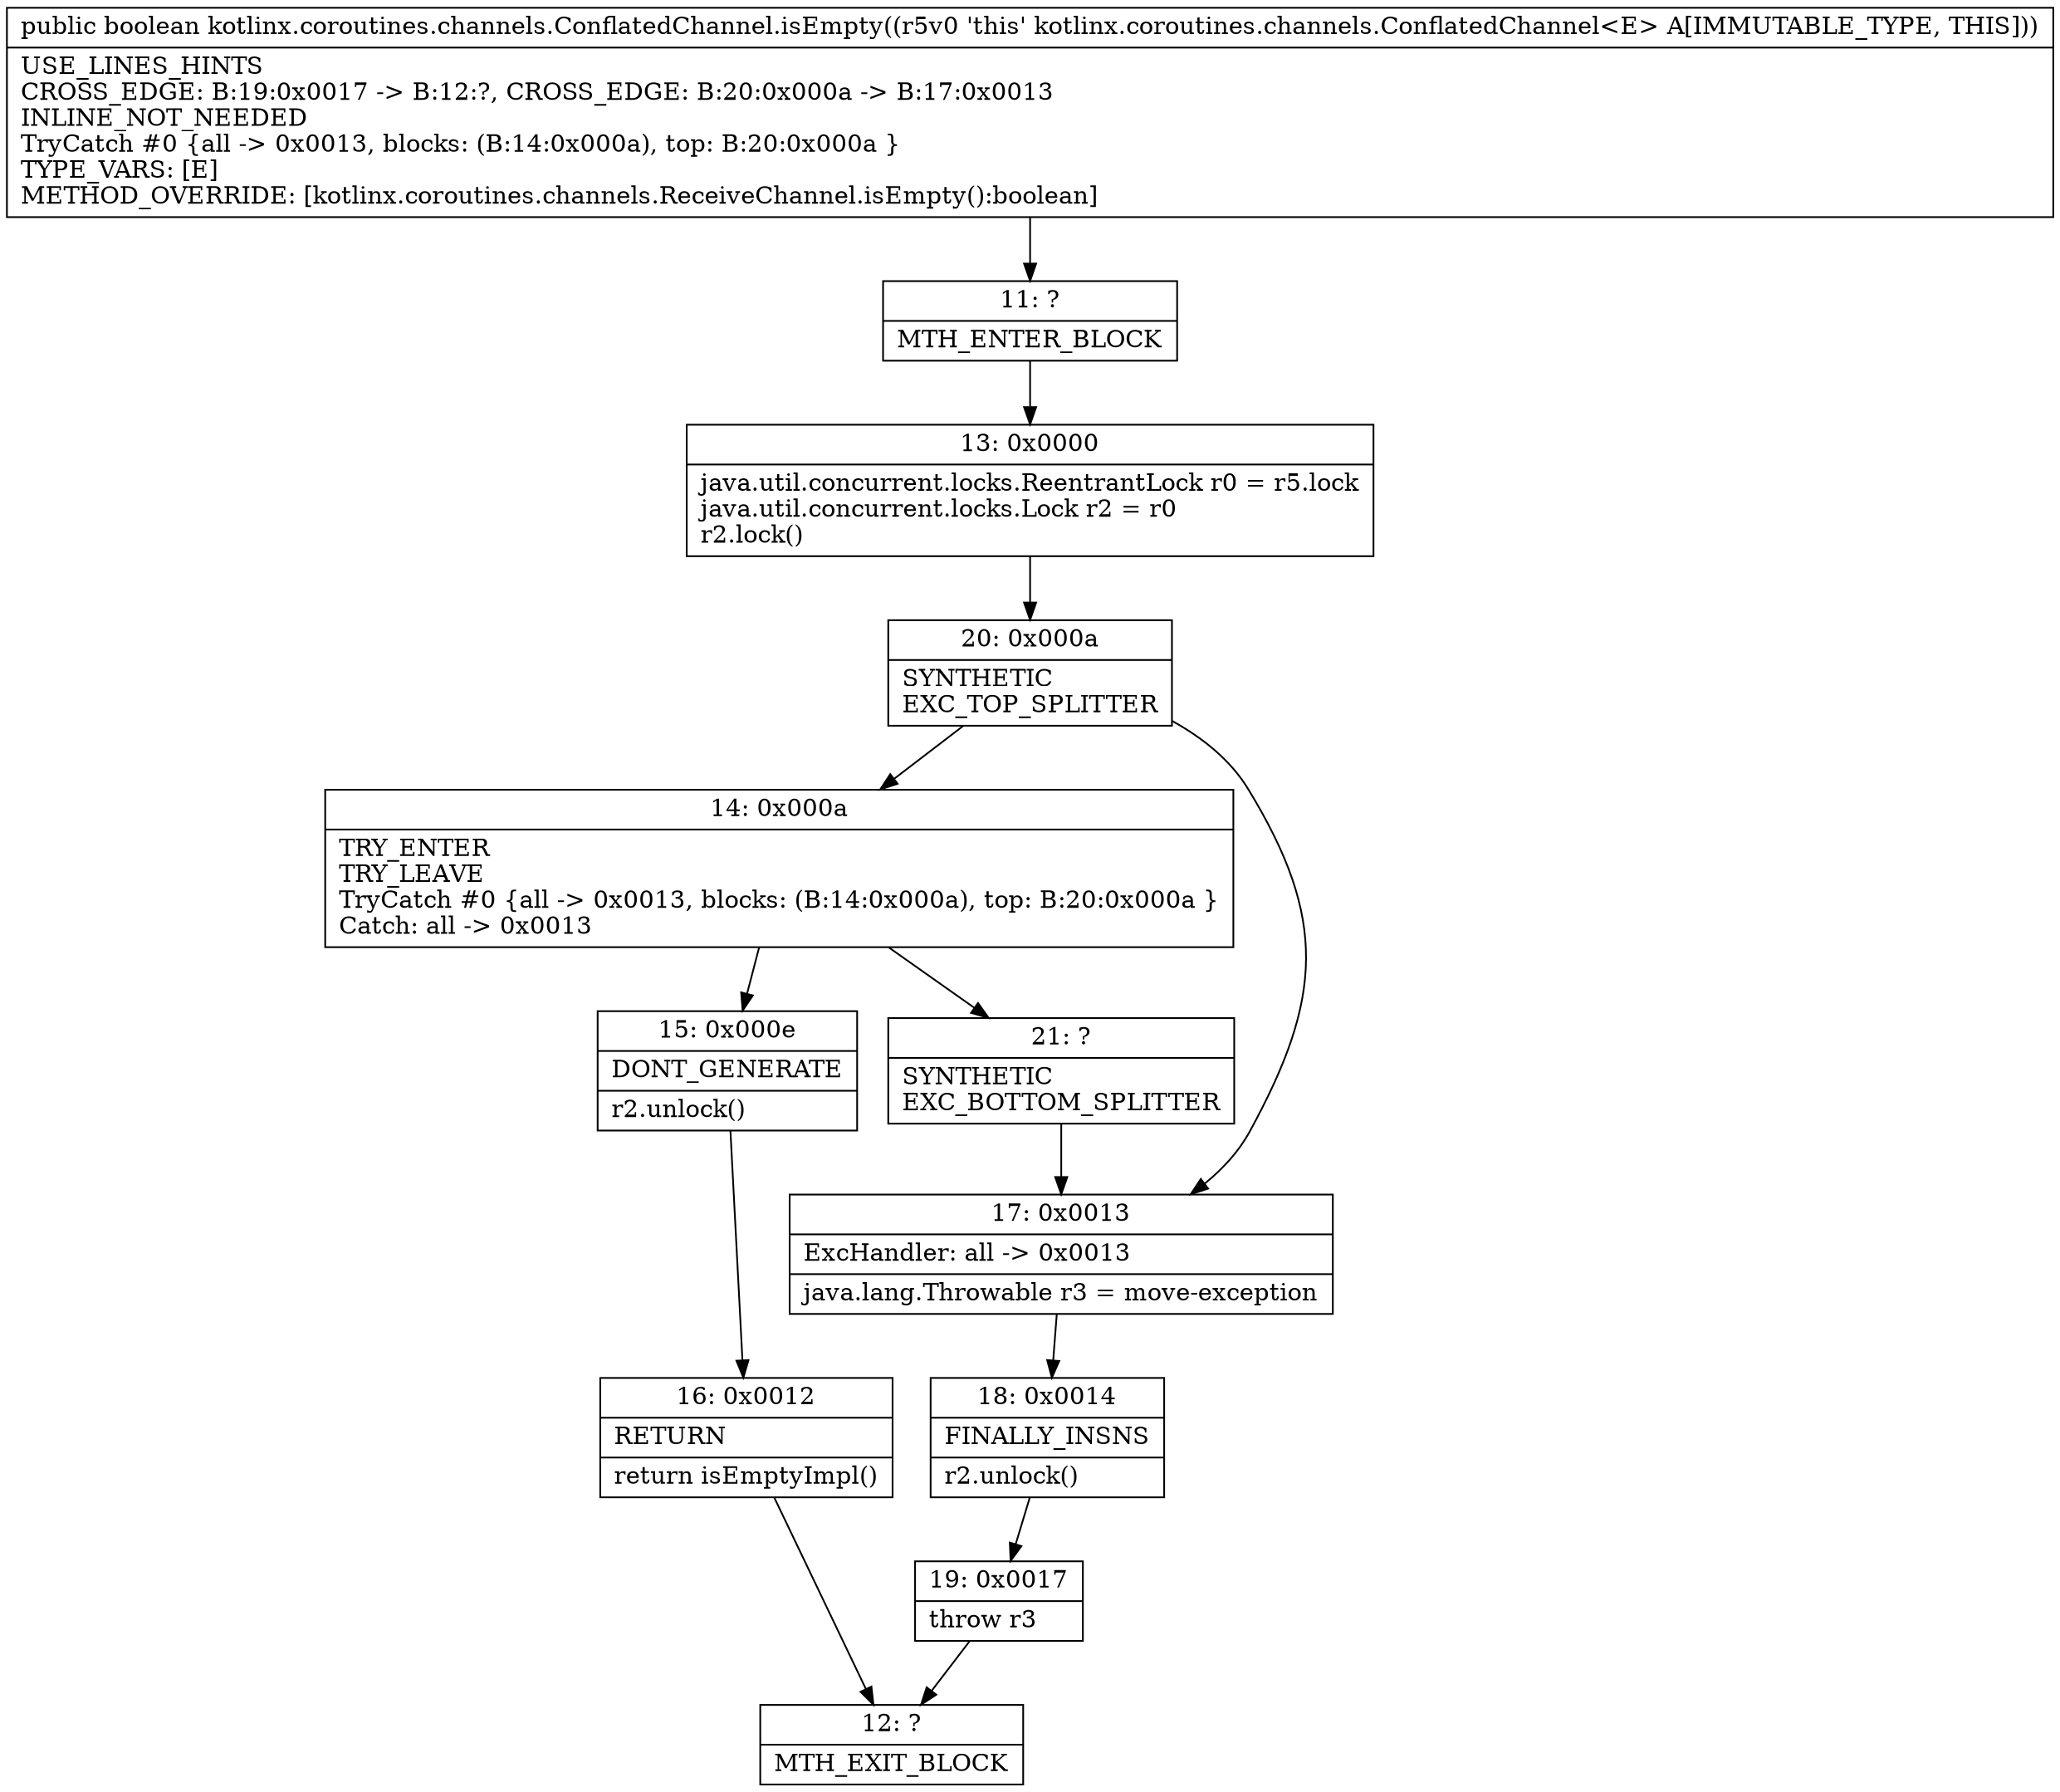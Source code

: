 digraph "CFG forkotlinx.coroutines.channels.ConflatedChannel.isEmpty()Z" {
Node_11 [shape=record,label="{11\:\ ?|MTH_ENTER_BLOCK\l}"];
Node_13 [shape=record,label="{13\:\ 0x0000|java.util.concurrent.locks.ReentrantLock r0 = r5.lock\ljava.util.concurrent.locks.Lock r2 = r0\lr2.lock()\l}"];
Node_20 [shape=record,label="{20\:\ 0x000a|SYNTHETIC\lEXC_TOP_SPLITTER\l}"];
Node_14 [shape=record,label="{14\:\ 0x000a|TRY_ENTER\lTRY_LEAVE\lTryCatch #0 \{all \-\> 0x0013, blocks: (B:14:0x000a), top: B:20:0x000a \}\lCatch: all \-\> 0x0013\l}"];
Node_15 [shape=record,label="{15\:\ 0x000e|DONT_GENERATE\l|r2.unlock()\l}"];
Node_16 [shape=record,label="{16\:\ 0x0012|RETURN\l|return isEmptyImpl()\l}"];
Node_12 [shape=record,label="{12\:\ ?|MTH_EXIT_BLOCK\l}"];
Node_21 [shape=record,label="{21\:\ ?|SYNTHETIC\lEXC_BOTTOM_SPLITTER\l}"];
Node_17 [shape=record,label="{17\:\ 0x0013|ExcHandler: all \-\> 0x0013\l|java.lang.Throwable r3 = move\-exception\l}"];
Node_18 [shape=record,label="{18\:\ 0x0014|FINALLY_INSNS\l|r2.unlock()\l}"];
Node_19 [shape=record,label="{19\:\ 0x0017|throw r3\l}"];
MethodNode[shape=record,label="{public boolean kotlinx.coroutines.channels.ConflatedChannel.isEmpty((r5v0 'this' kotlinx.coroutines.channels.ConflatedChannel\<E\> A[IMMUTABLE_TYPE, THIS]))  | USE_LINES_HINTS\lCROSS_EDGE: B:19:0x0017 \-\> B:12:?, CROSS_EDGE: B:20:0x000a \-\> B:17:0x0013\lINLINE_NOT_NEEDED\lTryCatch #0 \{all \-\> 0x0013, blocks: (B:14:0x000a), top: B:20:0x000a \}\lTYPE_VARS: [E]\lMETHOD_OVERRIDE: [kotlinx.coroutines.channels.ReceiveChannel.isEmpty():boolean]\l}"];
MethodNode -> Node_11;Node_11 -> Node_13;
Node_13 -> Node_20;
Node_20 -> Node_14;
Node_20 -> Node_17;
Node_14 -> Node_15;
Node_14 -> Node_21;
Node_15 -> Node_16;
Node_16 -> Node_12;
Node_21 -> Node_17;
Node_17 -> Node_18;
Node_18 -> Node_19;
Node_19 -> Node_12;
}

